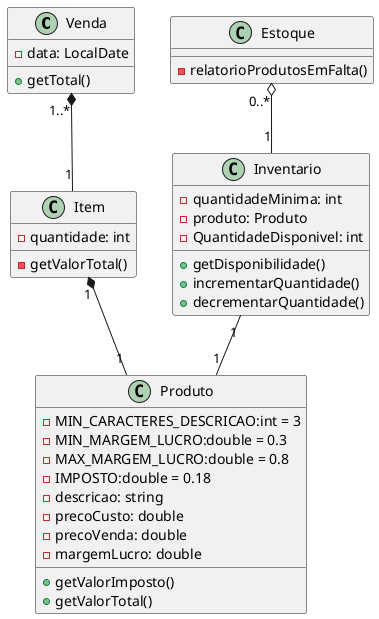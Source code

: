 @startuml


class Venda{
    - data: LocalDate
    + getTotal()
}

class Item{
    - quantidade: int
    - getValorTotal()
}

class Produto{
    - MIN_CARACTERES_DESCRICAO:int = 3
    - MIN_MARGEM_LUCRO:double = 0.3
    - MAX_MARGEM_LUCRO:double = 0.8
    - IMPOSTO:double = 0.18
    - descricao: string
    - precoCusto: double
    - precoVenda: double
    - margemLucro: double
    + getValorImposto()
    + getValorTotal()
}

class Estoque{
    - relatorioProdutosEmFalta()
}

class Inventario{
    - quantidadeMinima: int
    - produto: Produto
    - QuantidadeDisponivel: int
    + getDisponibilidade()
    + incrementarQuantidade()
    + decrementarQuantidade()
}

Venda "1..*" *-- "1" Item
Item "1" *-- "1" Produto
Estoque "0..*" o-- "1" Inventario
Inventario "1" -- "1" Produto




@enduml